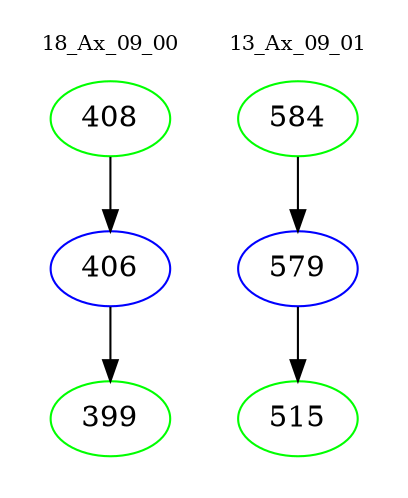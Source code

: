 digraph{
subgraph cluster_0 {
color = white
label = "18_Ax_09_00";
fontsize=10;
T0_408 [label="408", color="green"]
T0_408 -> T0_406 [color="black"]
T0_406 [label="406", color="blue"]
T0_406 -> T0_399 [color="black"]
T0_399 [label="399", color="green"]
}
subgraph cluster_1 {
color = white
label = "13_Ax_09_01";
fontsize=10;
T1_584 [label="584", color="green"]
T1_584 -> T1_579 [color="black"]
T1_579 [label="579", color="blue"]
T1_579 -> T1_515 [color="black"]
T1_515 [label="515", color="green"]
}
}
